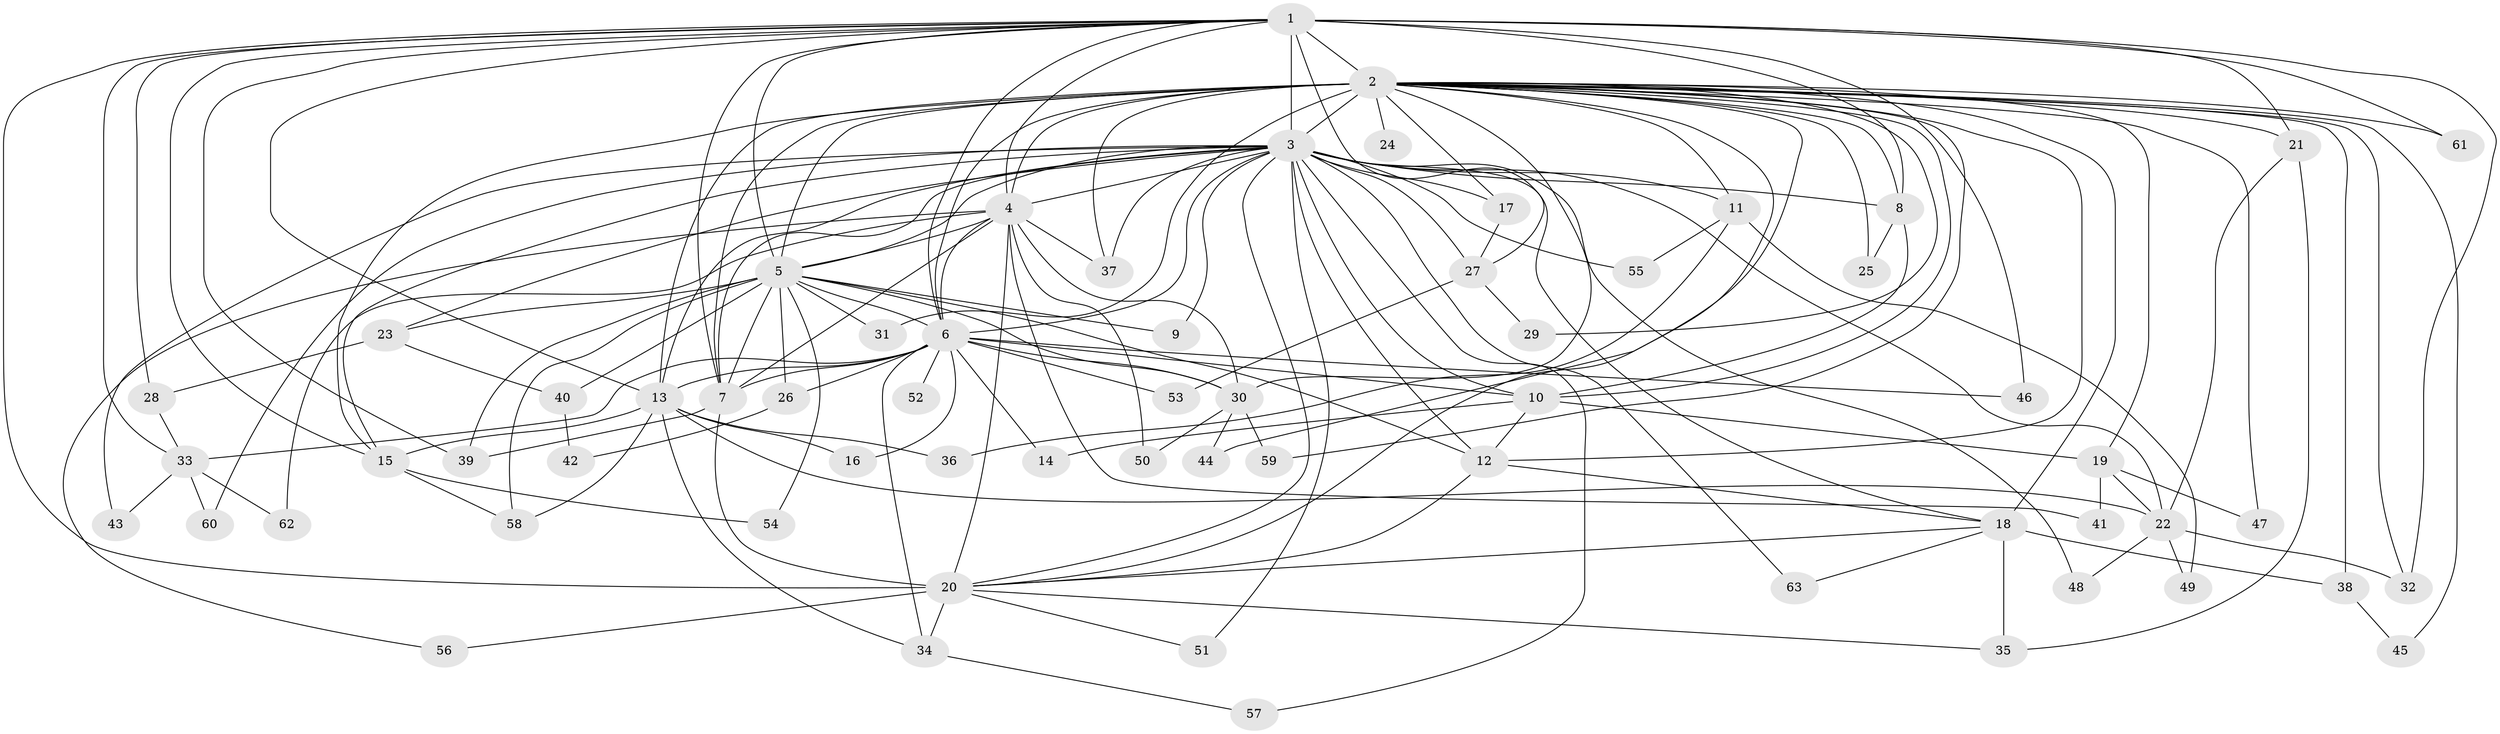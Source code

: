// original degree distribution, {26: 0.007936507936507936, 22: 0.015873015873015872, 25: 0.015873015873015872, 19: 0.007936507936507936, 21: 0.007936507936507936, 16: 0.007936507936507936, 20: 0.007936507936507936, 28: 0.007936507936507936, 2: 0.5238095238095238, 4: 0.09523809523809523, 7: 0.023809523809523808, 3: 0.20634920634920634, 5: 0.047619047619047616, 9: 0.007936507936507936, 6: 0.015873015873015872}
// Generated by graph-tools (version 1.1) at 2025/49/03/04/25 22:49:39]
// undirected, 63 vertices, 158 edges
graph export_dot {
  node [color=gray90,style=filled];
  1;
  2;
  3;
  4;
  5;
  6;
  7;
  8;
  9;
  10;
  11;
  12;
  13;
  14;
  15;
  16;
  17;
  18;
  19;
  20;
  21;
  22;
  23;
  24;
  25;
  26;
  27;
  28;
  29;
  30;
  31;
  32;
  33;
  34;
  35;
  36;
  37;
  38;
  39;
  40;
  41;
  42;
  43;
  44;
  45;
  46;
  47;
  48;
  49;
  50;
  51;
  52;
  53;
  54;
  55;
  56;
  57;
  58;
  59;
  60;
  61;
  62;
  63;
  1 -- 2 [weight=4.0];
  1 -- 3 [weight=4.0];
  1 -- 4 [weight=1.0];
  1 -- 5 [weight=1.0];
  1 -- 6 [weight=1.0];
  1 -- 7 [weight=1.0];
  1 -- 8 [weight=1.0];
  1 -- 13 [weight=1.0];
  1 -- 15 [weight=1.0];
  1 -- 20 [weight=1.0];
  1 -- 21 [weight=2.0];
  1 -- 27 [weight=2.0];
  1 -- 28 [weight=1.0];
  1 -- 32 [weight=1.0];
  1 -- 33 [weight=1.0];
  1 -- 39 [weight=1.0];
  1 -- 46 [weight=2.0];
  1 -- 61 [weight=1.0];
  2 -- 3 [weight=6.0];
  2 -- 4 [weight=7.0];
  2 -- 5 [weight=4.0];
  2 -- 6 [weight=7.0];
  2 -- 7 [weight=5.0];
  2 -- 8 [weight=2.0];
  2 -- 10 [weight=2.0];
  2 -- 11 [weight=1.0];
  2 -- 12 [weight=1.0];
  2 -- 13 [weight=1.0];
  2 -- 15 [weight=2.0];
  2 -- 17 [weight=2.0];
  2 -- 18 [weight=5.0];
  2 -- 19 [weight=1.0];
  2 -- 20 [weight=1.0];
  2 -- 21 [weight=1.0];
  2 -- 24 [weight=1.0];
  2 -- 25 [weight=1.0];
  2 -- 29 [weight=1.0];
  2 -- 30 [weight=1.0];
  2 -- 31 [weight=1.0];
  2 -- 32 [weight=1.0];
  2 -- 37 [weight=1.0];
  2 -- 38 [weight=1.0];
  2 -- 44 [weight=1.0];
  2 -- 45 [weight=1.0];
  2 -- 47 [weight=1.0];
  2 -- 59 [weight=1.0];
  2 -- 61 [weight=1.0];
  3 -- 4 [weight=2.0];
  3 -- 5 [weight=2.0];
  3 -- 6 [weight=2.0];
  3 -- 7 [weight=2.0];
  3 -- 8 [weight=1.0];
  3 -- 9 [weight=1.0];
  3 -- 10 [weight=1.0];
  3 -- 11 [weight=3.0];
  3 -- 12 [weight=1.0];
  3 -- 13 [weight=1.0];
  3 -- 15 [weight=1.0];
  3 -- 17 [weight=2.0];
  3 -- 18 [weight=1.0];
  3 -- 20 [weight=1.0];
  3 -- 22 [weight=1.0];
  3 -- 23 [weight=1.0];
  3 -- 27 [weight=1.0];
  3 -- 37 [weight=1.0];
  3 -- 43 [weight=1.0];
  3 -- 48 [weight=1.0];
  3 -- 51 [weight=1.0];
  3 -- 55 [weight=1.0];
  3 -- 57 [weight=1.0];
  3 -- 60 [weight=1.0];
  3 -- 63 [weight=1.0];
  4 -- 5 [weight=1.0];
  4 -- 6 [weight=1.0];
  4 -- 7 [weight=1.0];
  4 -- 20 [weight=1.0];
  4 -- 30 [weight=1.0];
  4 -- 37 [weight=1.0];
  4 -- 41 [weight=1.0];
  4 -- 50 [weight=1.0];
  4 -- 56 [weight=1.0];
  4 -- 62 [weight=1.0];
  5 -- 6 [weight=1.0];
  5 -- 7 [weight=2.0];
  5 -- 9 [weight=1.0];
  5 -- 12 [weight=1.0];
  5 -- 23 [weight=1.0];
  5 -- 26 [weight=1.0];
  5 -- 30 [weight=1.0];
  5 -- 31 [weight=1.0];
  5 -- 39 [weight=1.0];
  5 -- 40 [weight=1.0];
  5 -- 54 [weight=1.0];
  5 -- 58 [weight=1.0];
  6 -- 7 [weight=1.0];
  6 -- 10 [weight=1.0];
  6 -- 13 [weight=1.0];
  6 -- 14 [weight=1.0];
  6 -- 16 [weight=1.0];
  6 -- 26 [weight=1.0];
  6 -- 30 [weight=1.0];
  6 -- 33 [weight=2.0];
  6 -- 34 [weight=1.0];
  6 -- 46 [weight=1.0];
  6 -- 52 [weight=1.0];
  6 -- 53 [weight=1.0];
  7 -- 20 [weight=5.0];
  7 -- 39 [weight=1.0];
  8 -- 10 [weight=1.0];
  8 -- 25 [weight=1.0];
  10 -- 12 [weight=1.0];
  10 -- 14 [weight=1.0];
  10 -- 19 [weight=2.0];
  11 -- 36 [weight=1.0];
  11 -- 49 [weight=1.0];
  11 -- 55 [weight=1.0];
  12 -- 18 [weight=1.0];
  12 -- 20 [weight=1.0];
  13 -- 15 [weight=2.0];
  13 -- 16 [weight=1.0];
  13 -- 22 [weight=1.0];
  13 -- 34 [weight=1.0];
  13 -- 36 [weight=1.0];
  13 -- 58 [weight=1.0];
  15 -- 54 [weight=1.0];
  15 -- 58 [weight=1.0];
  17 -- 27 [weight=1.0];
  18 -- 20 [weight=1.0];
  18 -- 35 [weight=1.0];
  18 -- 38 [weight=1.0];
  18 -- 63 [weight=1.0];
  19 -- 22 [weight=1.0];
  19 -- 41 [weight=1.0];
  19 -- 47 [weight=1.0];
  20 -- 34 [weight=1.0];
  20 -- 35 [weight=1.0];
  20 -- 51 [weight=1.0];
  20 -- 56 [weight=1.0];
  21 -- 22 [weight=1.0];
  21 -- 35 [weight=1.0];
  22 -- 32 [weight=1.0];
  22 -- 48 [weight=1.0];
  22 -- 49 [weight=1.0];
  23 -- 28 [weight=1.0];
  23 -- 40 [weight=1.0];
  26 -- 42 [weight=1.0];
  27 -- 29 [weight=1.0];
  27 -- 53 [weight=1.0];
  28 -- 33 [weight=1.0];
  30 -- 44 [weight=1.0];
  30 -- 50 [weight=1.0];
  30 -- 59 [weight=1.0];
  33 -- 43 [weight=1.0];
  33 -- 60 [weight=1.0];
  33 -- 62 [weight=1.0];
  34 -- 57 [weight=1.0];
  38 -- 45 [weight=1.0];
  40 -- 42 [weight=1.0];
}
